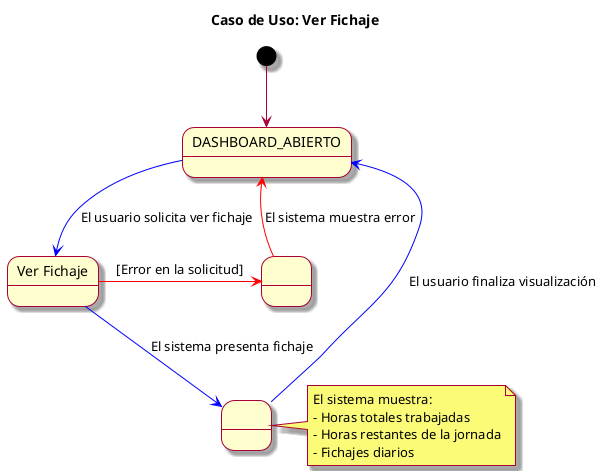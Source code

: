 @startuml
skin rose
title Caso de Uso: Ver Fichaje

state DASHBOARD_ABIERTO as "DASHBOARD_ABIERTO"
state VerFichaje as "Ver Fichaje"
state MostrarFichaje as " "
state ErrorVisualizacion as " "

[*] -d-> DASHBOARD_ABIERTO
DASHBOARD_ABIERTO -d[#blue]-> VerFichaje : El usuario solicita ver fichaje
VerFichaje -d[#blue]-> MostrarFichaje : El sistema presenta fichaje
MostrarFichaje -d[#blue]-> DASHBOARD_ABIERTO : El usuario finaliza visualización
VerFichaje -r[#red]-> ErrorVisualizacion : [Error en la solicitud]
ErrorVisualizacion -u[#red]-> DASHBOARD_ABIERTO : El sistema muestra error

note right of MostrarFichaje
  El sistema muestra:
  - Horas totales trabajadas
  - Horas restantes de la jornada
  - Fichajes diarios
end note

@enduml
